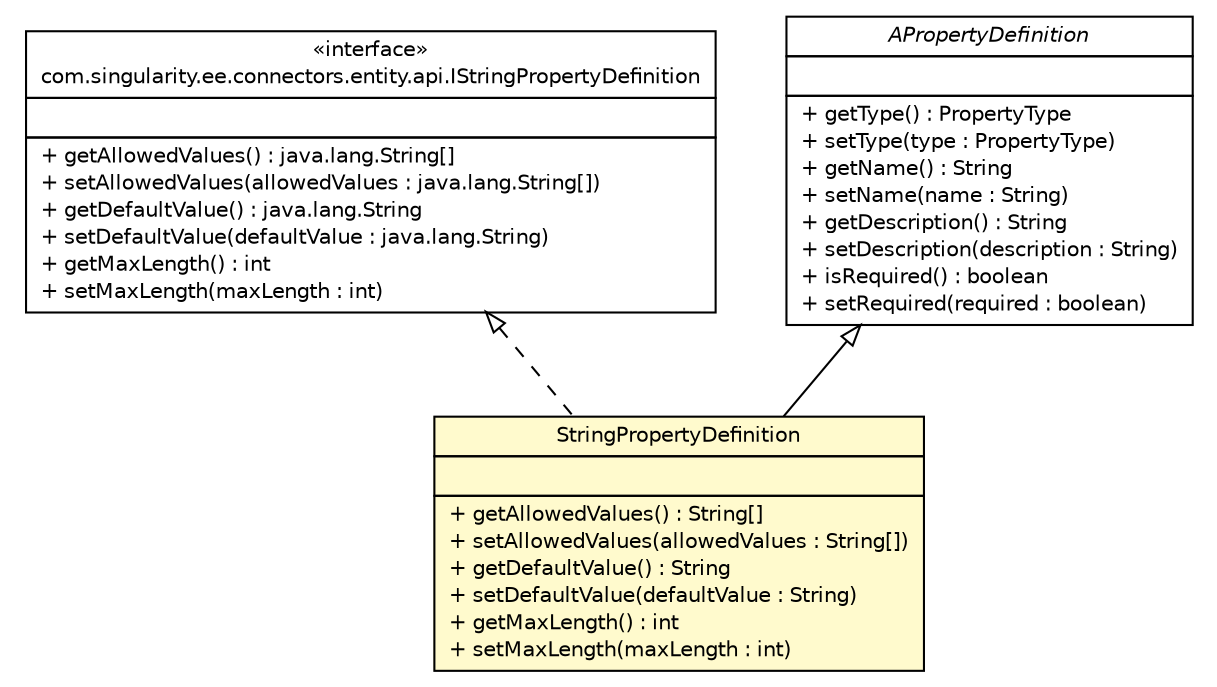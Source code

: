 #!/usr/local/bin/dot
#
# Class diagram 
# Generated by UMLGraph version 5.4 (http://www.umlgraph.org/)
#

digraph G {
	edge [fontname="Helvetica",fontsize=10,labelfontname="Helvetica",labelfontsize=10];
	node [fontname="Helvetica",fontsize=10,shape=plaintext];
	nodesep=0.25;
	ranksep=0.5;
	// com.singularity.ee.connectors.entity.api.IStringPropertyDefinition
	c1828 [label=<<table title="com.singularity.ee.connectors.entity.api.IStringPropertyDefinition" border="0" cellborder="1" cellspacing="0" cellpadding="2" port="p" href="../api/IStringPropertyDefinition.html">
		<tr><td><table border="0" cellspacing="0" cellpadding="1">
<tr><td align="center" balign="center"> &#171;interface&#187; </td></tr>
<tr><td align="center" balign="center"> com.singularity.ee.connectors.entity.api.IStringPropertyDefinition </td></tr>
		</table></td></tr>
		<tr><td><table border="0" cellspacing="0" cellpadding="1">
<tr><td align="left" balign="left">  </td></tr>
		</table></td></tr>
		<tr><td><table border="0" cellspacing="0" cellpadding="1">
<tr><td align="left" balign="left"> + getAllowedValues() : java.lang.String[] </td></tr>
<tr><td align="left" balign="left"> + setAllowedValues(allowedValues : java.lang.String[]) </td></tr>
<tr><td align="left" balign="left"> + getDefaultValue() : java.lang.String </td></tr>
<tr><td align="left" balign="left"> + setDefaultValue(defaultValue : java.lang.String) </td></tr>
<tr><td align="left" balign="left"> + getMaxLength() : int </td></tr>
<tr><td align="left" balign="left"> + setMaxLength(maxLength : int) </td></tr>
		</table></td></tr>
		</table>>, URL="../api/IStringPropertyDefinition.html", fontname="Helvetica", fontcolor="black", fontsize=10.0];
	// com.singularity.ee.connectors.entity.impl.APropertyDefinition
	c1834 [label=<<table title="com.singularity.ee.connectors.entity.impl.APropertyDefinition" border="0" cellborder="1" cellspacing="0" cellpadding="2" port="p" href="./APropertyDefinition.html">
		<tr><td><table border="0" cellspacing="0" cellpadding="1">
<tr><td align="center" balign="center"><font face="Helvetica-Oblique"> APropertyDefinition </font></td></tr>
		</table></td></tr>
		<tr><td><table border="0" cellspacing="0" cellpadding="1">
<tr><td align="left" balign="left">  </td></tr>
		</table></td></tr>
		<tr><td><table border="0" cellspacing="0" cellpadding="1">
<tr><td align="left" balign="left"> + getType() : PropertyType </td></tr>
<tr><td align="left" balign="left"> + setType(type : PropertyType) </td></tr>
<tr><td align="left" balign="left"> + getName() : String </td></tr>
<tr><td align="left" balign="left"> + setName(name : String) </td></tr>
<tr><td align="left" balign="left"> + getDescription() : String </td></tr>
<tr><td align="left" balign="left"> + setDescription(description : String) </td></tr>
<tr><td align="left" balign="left"> + isRequired() : boolean </td></tr>
<tr><td align="left" balign="left"> + setRequired(required : boolean) </td></tr>
		</table></td></tr>
		</table>>, URL="./APropertyDefinition.html", fontname="Helvetica", fontcolor="black", fontsize=10.0];
	// com.singularity.ee.connectors.entity.impl.StringPropertyDefinition
	c1848 [label=<<table title="com.singularity.ee.connectors.entity.impl.StringPropertyDefinition" border="0" cellborder="1" cellspacing="0" cellpadding="2" port="p" bgcolor="lemonChiffon" href="./StringPropertyDefinition.html">
		<tr><td><table border="0" cellspacing="0" cellpadding="1">
<tr><td align="center" balign="center"> StringPropertyDefinition </td></tr>
		</table></td></tr>
		<tr><td><table border="0" cellspacing="0" cellpadding="1">
<tr><td align="left" balign="left">  </td></tr>
		</table></td></tr>
		<tr><td><table border="0" cellspacing="0" cellpadding="1">
<tr><td align="left" balign="left"> + getAllowedValues() : String[] </td></tr>
<tr><td align="left" balign="left"> + setAllowedValues(allowedValues : String[]) </td></tr>
<tr><td align="left" balign="left"> + getDefaultValue() : String </td></tr>
<tr><td align="left" balign="left"> + setDefaultValue(defaultValue : String) </td></tr>
<tr><td align="left" balign="left"> + getMaxLength() : int </td></tr>
<tr><td align="left" balign="left"> + setMaxLength(maxLength : int) </td></tr>
		</table></td></tr>
		</table>>, URL="./StringPropertyDefinition.html", fontname="Helvetica", fontcolor="black", fontsize=10.0];
	//com.singularity.ee.connectors.entity.impl.StringPropertyDefinition extends com.singularity.ee.connectors.entity.impl.APropertyDefinition
	c1834:p -> c1848:p [dir=back,arrowtail=empty];
	//com.singularity.ee.connectors.entity.impl.StringPropertyDefinition implements com.singularity.ee.connectors.entity.api.IStringPropertyDefinition
	c1828:p -> c1848:p [dir=back,arrowtail=empty,style=dashed];
}

